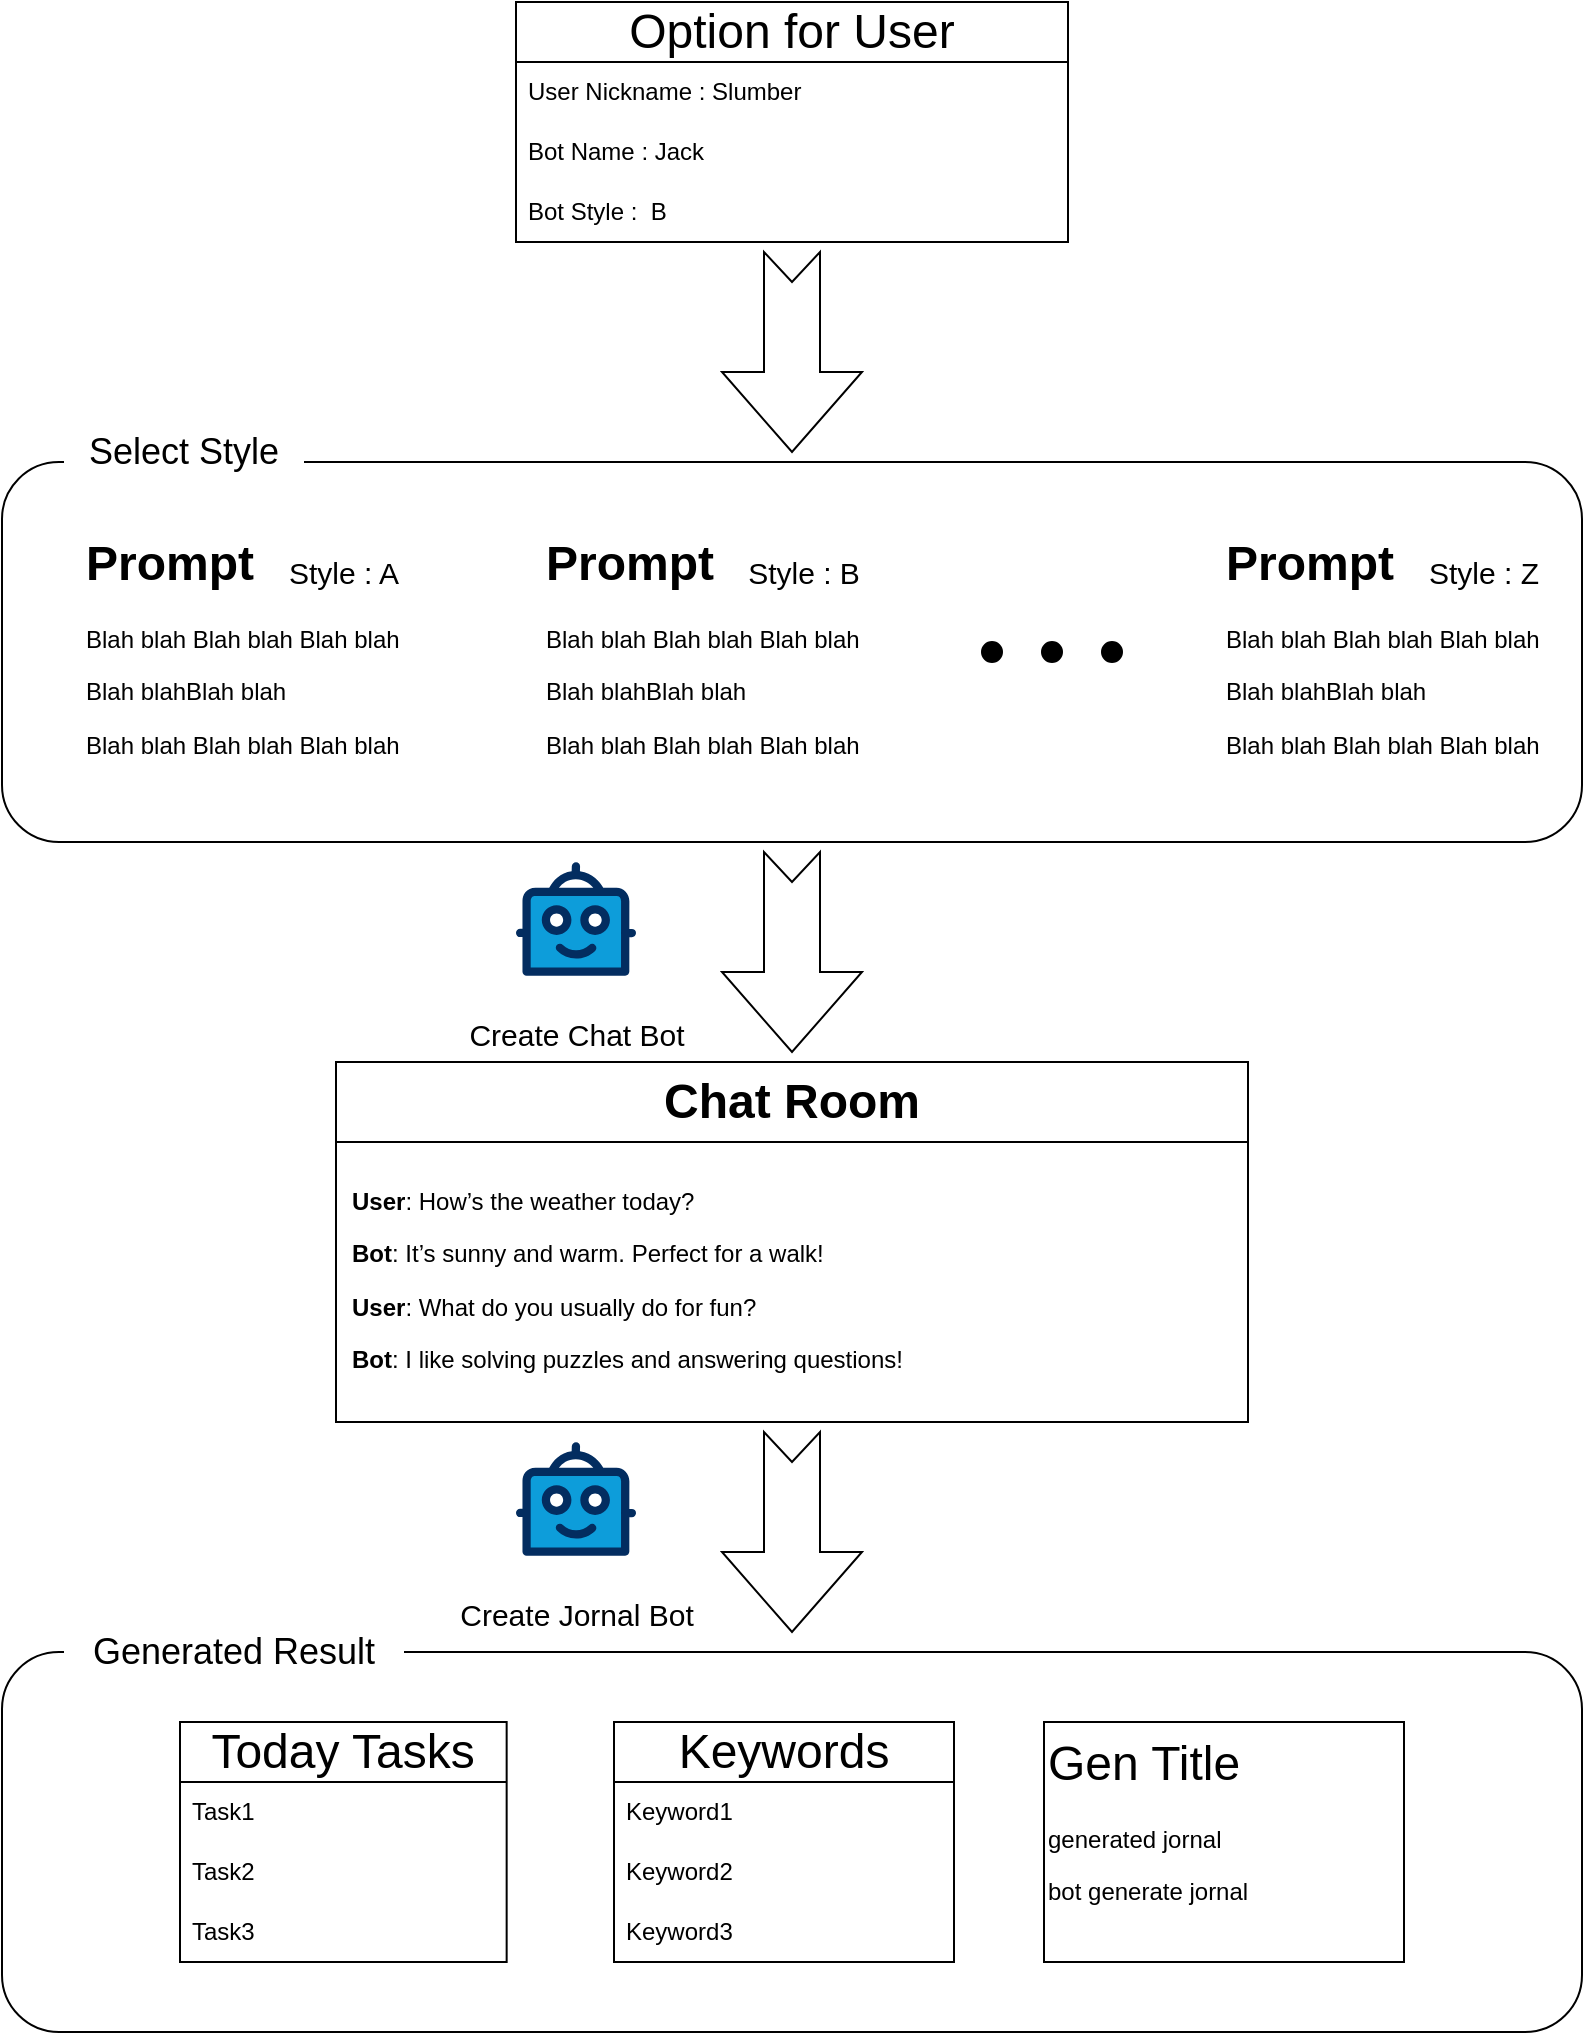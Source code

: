 <mxfile version="24.7.7">
  <diagram name="페이지-1" id="NHh-vi8LOOkQPcVjQhie">
    <mxGraphModel dx="2074" dy="1204" grid="1" gridSize="10" guides="1" tooltips="1" connect="1" arrows="1" fold="1" page="1" pageScale="1" pageWidth="827" pageHeight="1169" math="0" shadow="0">
      <root>
        <mxCell id="0" />
        <mxCell id="1" parent="0" />
        <mxCell id="TzYb52GIucoF5g5lfAPc-4" value="&lt;span style=&quot;font-size: 24px;&quot;&gt;Option for User&lt;/span&gt;" style="swimlane;fontStyle=0;childLayout=stackLayout;horizontal=1;startSize=30;horizontalStack=0;resizeParent=1;resizeParentMax=0;resizeLast=0;collapsible=1;marginBottom=0;whiteSpace=wrap;html=1;flipH=1;" vertex="1" parent="1">
          <mxGeometry x="276" y="40" width="276" height="120" as="geometry" />
        </mxCell>
        <mxCell id="TzYb52GIucoF5g5lfAPc-5" value="User Nickname : Slumber" style="text;strokeColor=none;fillColor=none;align=left;verticalAlign=middle;spacingLeft=4;spacingRight=4;overflow=hidden;points=[[0,0.5],[1,0.5]];portConstraint=eastwest;rotatable=0;whiteSpace=wrap;html=1;" vertex="1" parent="TzYb52GIucoF5g5lfAPc-4">
          <mxGeometry y="30" width="276" height="30" as="geometry" />
        </mxCell>
        <mxCell id="TzYb52GIucoF5g5lfAPc-6" value="Bot Name : Jack" style="text;strokeColor=none;fillColor=none;align=left;verticalAlign=middle;spacingLeft=4;spacingRight=4;overflow=hidden;points=[[0,0.5],[1,0.5]];portConstraint=eastwest;rotatable=0;whiteSpace=wrap;html=1;" vertex="1" parent="TzYb52GIucoF5g5lfAPc-4">
          <mxGeometry y="60" width="276" height="30" as="geometry" />
        </mxCell>
        <mxCell id="TzYb52GIucoF5g5lfAPc-7" value="Bot Style :&amp;nbsp; B" style="text;strokeColor=none;fillColor=none;align=left;verticalAlign=middle;spacingLeft=4;spacingRight=4;overflow=hidden;points=[[0,0.5],[1,0.5]];portConstraint=eastwest;rotatable=0;whiteSpace=wrap;html=1;" vertex="1" parent="TzYb52GIucoF5g5lfAPc-4">
          <mxGeometry y="90" width="276" height="30" as="geometry" />
        </mxCell>
        <mxCell id="TzYb52GIucoF5g5lfAPc-29" value="&lt;span style=&quot;font-size: 24px;&quot;&gt;Chat Room&lt;/span&gt;" style="swimlane;whiteSpace=wrap;html=1;startSize=40;" vertex="1" parent="1">
          <mxGeometry x="186" y="570" width="456" height="180" as="geometry" />
        </mxCell>
        <mxCell id="TzYb52GIucoF5g5lfAPc-31" value="&lt;p&gt;&lt;strong&gt;User&lt;/strong&gt;: How’s the weather today?&lt;/p&gt;&lt;p&gt;&lt;strong&gt;Bot&lt;/strong&gt;: It’s sunny and warm. Perfect for a walk!&lt;/p&gt;&lt;p&gt;&lt;strong&gt;User&lt;/strong&gt;: What do you usually do for fun?&lt;/p&gt;&lt;p&gt;&lt;strong&gt;Bot&lt;/strong&gt;: I like solving puzzles and answering questions!&lt;/p&gt;" style="text;html=1;align=left;verticalAlign=middle;resizable=0;points=[];autosize=1;strokeColor=none;fillColor=none;" vertex="1" parent="TzYb52GIucoF5g5lfAPc-29">
          <mxGeometry x="6" y="44" width="300" height="130" as="geometry" />
        </mxCell>
        <mxCell id="TzYb52GIucoF5g5lfAPc-30" value="" style="shape=image;html=1;verticalAlign=top;verticalLabelPosition=bottom;labelBackgroundColor=#ffffff;imageAspect=0;aspect=fixed;image=https://cdn0.iconfinder.com/data/icons/job-seeker/256/conversation_job_seeker_employee_unemployee_work-128.png" vertex="1" parent="TzYb52GIucoF5g5lfAPc-29">
          <mxGeometry x="316" y="44" width="128" height="128" as="geometry" />
        </mxCell>
        <mxCell id="TzYb52GIucoF5g5lfAPc-37" value="" style="html=1;shadow=0;dashed=0;align=center;verticalAlign=middle;shape=mxgraph.arrows2.arrow;dy=0.6;dx=40;notch=15;rotation=90;" vertex="1" parent="1">
          <mxGeometry x="364" y="180" width="100" height="70" as="geometry" />
        </mxCell>
        <mxCell id="TzYb52GIucoF5g5lfAPc-43" value="" style="html=1;shadow=0;dashed=0;align=center;verticalAlign=middle;shape=mxgraph.arrows2.arrow;dy=0.6;dx=40;notch=15;rotation=90;" vertex="1" parent="1">
          <mxGeometry x="364" y="480" width="100" height="70" as="geometry" />
        </mxCell>
        <mxCell id="TzYb52GIucoF5g5lfAPc-44" value="" style="group" vertex="1" connectable="0" parent="1">
          <mxGeometry x="19" y="260" width="790" height="200" as="geometry" />
        </mxCell>
        <mxCell id="TzYb52GIucoF5g5lfAPc-36" value="" style="rounded=1;whiteSpace=wrap;html=1;fillColor=none;" vertex="1" parent="TzYb52GIucoF5g5lfAPc-44">
          <mxGeometry y="10" width="790" height="190" as="geometry" />
        </mxCell>
        <mxCell id="TzYb52GIucoF5g5lfAPc-13" value="&lt;h1 style=&quot;margin-top: 0px;&quot;&gt;Prompt&lt;/h1&gt;&lt;p&gt;Blah blah&amp;nbsp;Blah blah&amp;nbsp;Blah blah&lt;/p&gt;&lt;p&gt;Blah blahBlah blah&lt;br&gt;&lt;/p&gt;&lt;p&gt;Blah blah&amp;nbsp;Blah blah&amp;nbsp;Blah blah&lt;br&gt;&lt;/p&gt;&lt;p&gt;&lt;br&gt;&lt;/p&gt;" style="text;html=1;whiteSpace=wrap;overflow=hidden;rounded=0;" vertex="1" parent="TzYb52GIucoF5g5lfAPc-44">
          <mxGeometry x="40" y="40" width="180" height="120" as="geometry" />
        </mxCell>
        <mxCell id="TzYb52GIucoF5g5lfAPc-14" value="&lt;h1 style=&quot;margin-top: 0px;&quot;&gt;Prompt&lt;/h1&gt;&lt;p&gt;Blah blah&amp;nbsp;Blah blah&amp;nbsp;Blah blah&lt;/p&gt;&lt;p&gt;Blah blahBlah blah&lt;br&gt;&lt;/p&gt;&lt;p&gt;Blah blah&amp;nbsp;Blah blah&amp;nbsp;Blah blah&lt;br&gt;&lt;/p&gt;&lt;p&gt;&lt;br&gt;&lt;/p&gt;" style="text;html=1;whiteSpace=wrap;overflow=hidden;rounded=0;" vertex="1" parent="TzYb52GIucoF5g5lfAPc-44">
          <mxGeometry x="270" y="40" width="180" height="120" as="geometry" />
        </mxCell>
        <mxCell id="TzYb52GIucoF5g5lfAPc-15" value="&lt;h1 style=&quot;margin-top: 0px;&quot;&gt;Prompt&lt;/h1&gt;&lt;p&gt;Blah blah&amp;nbsp;Blah blah&amp;nbsp;Blah blah&lt;/p&gt;&lt;p&gt;Blah blahBlah blah&lt;br&gt;&lt;/p&gt;&lt;p&gt;Blah blah&amp;nbsp;Blah blah&amp;nbsp;Blah blah&lt;br&gt;&lt;/p&gt;&lt;p&gt;&lt;br&gt;&lt;/p&gt;" style="text;html=1;whiteSpace=wrap;overflow=hidden;rounded=0;" vertex="1" parent="TzYb52GIucoF5g5lfAPc-44">
          <mxGeometry x="610" y="40" width="180" height="120" as="geometry" />
        </mxCell>
        <mxCell id="TzYb52GIucoF5g5lfAPc-19" value="" style="ellipse;whiteSpace=wrap;html=1;aspect=fixed;fillColor=#000000;" vertex="1" parent="TzYb52GIucoF5g5lfAPc-44">
          <mxGeometry x="490" y="100" width="10" height="10" as="geometry" />
        </mxCell>
        <mxCell id="TzYb52GIucoF5g5lfAPc-20" value="" style="ellipse;whiteSpace=wrap;html=1;aspect=fixed;fillColor=#000000;" vertex="1" parent="TzYb52GIucoF5g5lfAPc-44">
          <mxGeometry x="520" y="100" width="10" height="10" as="geometry" />
        </mxCell>
        <mxCell id="TzYb52GIucoF5g5lfAPc-21" value="" style="ellipse;whiteSpace=wrap;html=1;aspect=fixed;fillColor=#000000;" vertex="1" parent="TzYb52GIucoF5g5lfAPc-44">
          <mxGeometry x="550" y="100" width="10" height="10" as="geometry" />
        </mxCell>
        <mxCell id="TzYb52GIucoF5g5lfAPc-40" value="&lt;font style=&quot;font-size: 15px;&quot;&gt;Style : A&lt;/font&gt;" style="text;html=1;align=center;verticalAlign=middle;whiteSpace=wrap;rounded=0;" vertex="1" parent="TzYb52GIucoF5g5lfAPc-44">
          <mxGeometry x="141" y="50" width="60" height="30" as="geometry" />
        </mxCell>
        <mxCell id="TzYb52GIucoF5g5lfAPc-41" value="&lt;font style=&quot;font-size: 15px;&quot;&gt;Style : B&lt;/font&gt;" style="text;html=1;align=center;verticalAlign=middle;whiteSpace=wrap;rounded=0;" vertex="1" parent="TzYb52GIucoF5g5lfAPc-44">
          <mxGeometry x="371" y="50" width="60" height="30" as="geometry" />
        </mxCell>
        <mxCell id="TzYb52GIucoF5g5lfAPc-42" value="&lt;font style=&quot;font-size: 15px;&quot;&gt;Style : Z&lt;/font&gt;" style="text;html=1;align=center;verticalAlign=middle;whiteSpace=wrap;rounded=0;" vertex="1" parent="TzYb52GIucoF5g5lfAPc-44">
          <mxGeometry x="711" y="50" width="60" height="30" as="geometry" />
        </mxCell>
        <mxCell id="TzYb52GIucoF5g5lfAPc-61" value="&lt;font style=&quot;font-size: 15px;&quot;&gt;Create Chat Bot&lt;/font&gt;" style="verticalLabelPosition=bottom;aspect=fixed;html=1;shape=mxgraph.salesforce.bots;" vertex="1" parent="1">
          <mxGeometry x="276" y="470" width="60" height="57" as="geometry" />
        </mxCell>
        <mxCell id="TzYb52GIucoF5g5lfAPc-62" value="&lt;font style=&quot;font-size: 15px;&quot;&gt;Create Jornal Bot&lt;/font&gt;" style="verticalLabelPosition=bottom;aspect=fixed;html=1;shape=mxgraph.salesforce.bots;" vertex="1" parent="1">
          <mxGeometry x="276" y="760" width="60" height="57" as="geometry" />
        </mxCell>
        <mxCell id="TzYb52GIucoF5g5lfAPc-66" value="" style="html=1;shadow=0;dashed=0;align=center;verticalAlign=middle;shape=mxgraph.arrows2.arrow;dy=0.6;dx=40;notch=15;rotation=90;" vertex="1" parent="1">
          <mxGeometry x="364" y="770" width="100" height="70" as="geometry" />
        </mxCell>
        <mxCell id="TzYb52GIucoF5g5lfAPc-38" value="&lt;font style=&quot;font-size: 18px;&quot;&gt;Select Style&lt;/font&gt;" style="text;html=1;align=center;verticalAlign=middle;whiteSpace=wrap;rounded=0;fillColor=default;" vertex="1" parent="1">
          <mxGeometry x="50" y="250" width="120" height="30" as="geometry" />
        </mxCell>
        <mxCell id="TzYb52GIucoF5g5lfAPc-82" value="" style="group" vertex="1" connectable="0" parent="1">
          <mxGeometry x="19" y="865" width="790" height="190" as="geometry" />
        </mxCell>
        <mxCell id="TzYb52GIucoF5g5lfAPc-78" value="" style="rounded=1;whiteSpace=wrap;html=1;fillColor=none;" vertex="1" parent="TzYb52GIucoF5g5lfAPc-82">
          <mxGeometry width="790" height="190" as="geometry" />
        </mxCell>
        <mxCell id="TzYb52GIucoF5g5lfAPc-81" value="" style="group" vertex="1" connectable="0" parent="TzYb52GIucoF5g5lfAPc-82">
          <mxGeometry x="89" y="35" width="612" height="120" as="geometry" />
        </mxCell>
        <mxCell id="TzYb52GIucoF5g5lfAPc-47" value="&lt;font style=&quot;font-size: 24px;&quot;&gt;Today Tasks&lt;/font&gt;" style="swimlane;fontStyle=0;childLayout=stackLayout;horizontal=1;startSize=30;horizontalStack=0;resizeParent=1;resizeParentMax=0;resizeLast=0;collapsible=1;marginBottom=0;whiteSpace=wrap;html=1;" vertex="1" parent="TzYb52GIucoF5g5lfAPc-81">
          <mxGeometry width="163.33" height="120" as="geometry" />
        </mxCell>
        <mxCell id="TzYb52GIucoF5g5lfAPc-48" value="Task1" style="text;strokeColor=none;fillColor=none;align=left;verticalAlign=middle;spacingLeft=4;spacingRight=4;overflow=hidden;points=[[0,0.5],[1,0.5]];portConstraint=eastwest;rotatable=0;whiteSpace=wrap;html=1;" vertex="1" parent="TzYb52GIucoF5g5lfAPc-47">
          <mxGeometry y="30" width="163.33" height="30" as="geometry" />
        </mxCell>
        <mxCell id="TzYb52GIucoF5g5lfAPc-49" value="Task2" style="text;strokeColor=none;fillColor=none;align=left;verticalAlign=middle;spacingLeft=4;spacingRight=4;overflow=hidden;points=[[0,0.5],[1,0.5]];portConstraint=eastwest;rotatable=0;whiteSpace=wrap;html=1;" vertex="1" parent="TzYb52GIucoF5g5lfAPc-47">
          <mxGeometry y="60" width="163.33" height="30" as="geometry" />
        </mxCell>
        <mxCell id="TzYb52GIucoF5g5lfAPc-50" value="Task3" style="text;strokeColor=none;fillColor=none;align=left;verticalAlign=middle;spacingLeft=4;spacingRight=4;overflow=hidden;points=[[0,0.5],[1,0.5]];portConstraint=eastwest;rotatable=0;whiteSpace=wrap;html=1;" vertex="1" parent="TzYb52GIucoF5g5lfAPc-47">
          <mxGeometry y="90" width="163.33" height="30" as="geometry" />
        </mxCell>
        <mxCell id="TzYb52GIucoF5g5lfAPc-55" value="&lt;font style=&quot;font-size: 24px;&quot;&gt;Keywords&lt;/font&gt;" style="swimlane;fontStyle=0;childLayout=stackLayout;horizontal=1;startSize=30;horizontalStack=0;resizeParent=1;resizeParentMax=0;resizeLast=0;collapsible=1;marginBottom=0;whiteSpace=wrap;html=1;" vertex="1" parent="TzYb52GIucoF5g5lfAPc-81">
          <mxGeometry x="217" width="170" height="120" as="geometry">
            <mxRectangle x="230" y="850" width="150" height="40" as="alternateBounds" />
          </mxGeometry>
        </mxCell>
        <mxCell id="TzYb52GIucoF5g5lfAPc-56" value="Keyword1" style="text;strokeColor=none;fillColor=none;align=left;verticalAlign=middle;spacingLeft=4;spacingRight=4;overflow=hidden;points=[[0,0.5],[1,0.5]];portConstraint=eastwest;rotatable=0;whiteSpace=wrap;html=1;" vertex="1" parent="TzYb52GIucoF5g5lfAPc-55">
          <mxGeometry y="30" width="170" height="30" as="geometry" />
        </mxCell>
        <mxCell id="TzYb52GIucoF5g5lfAPc-57" value="Keyword2" style="text;strokeColor=none;fillColor=none;align=left;verticalAlign=middle;spacingLeft=4;spacingRight=4;overflow=hidden;points=[[0,0.5],[1,0.5]];portConstraint=eastwest;rotatable=0;whiteSpace=wrap;html=1;" vertex="1" parent="TzYb52GIucoF5g5lfAPc-55">
          <mxGeometry y="60" width="170" height="30" as="geometry" />
        </mxCell>
        <mxCell id="TzYb52GIucoF5g5lfAPc-58" value="Keyword3" style="text;strokeColor=none;fillColor=none;align=left;verticalAlign=middle;spacingLeft=4;spacingRight=4;overflow=hidden;points=[[0,0.5],[1,0.5]];portConstraint=eastwest;rotatable=0;whiteSpace=wrap;html=1;" vertex="1" parent="TzYb52GIucoF5g5lfAPc-55">
          <mxGeometry y="90" width="170" height="30" as="geometry" />
        </mxCell>
        <mxCell id="TzYb52GIucoF5g5lfAPc-60" value="&lt;h1 style=&quot;margin-top: 0px;&quot;&gt;&lt;span style=&quot;font-weight: normal;&quot;&gt;Gen Title&lt;/span&gt;&lt;/h1&gt;&lt;p&gt;generated jornal&amp;nbsp;&lt;/p&gt;&lt;p&gt;bot generate jornal&lt;/p&gt;&lt;p&gt;&lt;br&gt;&lt;/p&gt;" style="text;html=1;whiteSpace=wrap;overflow=hidden;rounded=0;strokeColor=default;" vertex="1" parent="TzYb52GIucoF5g5lfAPc-81">
          <mxGeometry x="432" width="180" height="120" as="geometry" />
        </mxCell>
        <mxCell id="TzYb52GIucoF5g5lfAPc-79" value="&lt;span style=&quot;font-size: 18px;&quot;&gt;Generated Result&lt;/span&gt;" style="text;html=1;align=center;verticalAlign=middle;whiteSpace=wrap;rounded=0;fillColor=default;" vertex="1" parent="1">
          <mxGeometry x="50" y="850" width="170" height="30" as="geometry" />
        </mxCell>
      </root>
    </mxGraphModel>
  </diagram>
</mxfile>
